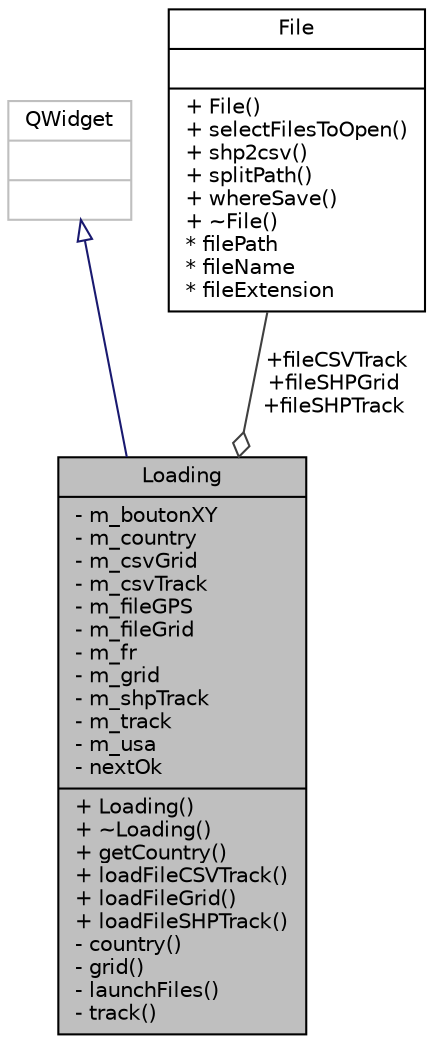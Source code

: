 digraph "Loading"
{
 // INTERACTIVE_SVG=YES
  bgcolor="transparent";
  edge [fontname="Helvetica",fontsize="10",labelfontname="Helvetica",labelfontsize="10"];
  node [fontname="Helvetica",fontsize="10",shape=record];
  Node1 [label="{Loading\n|- m_boutonXY\l- m_country\l- m_csvGrid\l- m_csvTrack\l- m_fileGPS\l- m_fileGrid\l- m_fr\l- m_grid\l- m_shpTrack\l- m_track\l- m_usa\l- nextOk\l|+ Loading()\l+ ~Loading()\l+ getCountry()\l+ loadFileCSVTrack()\l+ loadFileGrid()\l+ loadFileSHPTrack()\l- country()\l- grid()\l- launchFiles()\l- track()\l}",height=0.2,width=0.4,color="black", fillcolor="grey75", style="filled", fontcolor="black"];
  Node2 -> Node1 [dir="back",color="midnightblue",fontsize="10",style="solid",arrowtail="onormal",fontname="Helvetica"];
  Node2 [label="{QWidget\n||}",height=0.2,width=0.4,color="grey75"];
  Node3 -> Node1 [color="grey25",fontsize="10",style="solid",label=" +fileCSVTrack\n+fileSHPGrid\n+fileSHPTrack" ,arrowhead="odiamond",fontname="Helvetica"];
  Node3 [label="{File\n||+ File()\l+ selectFilesToOpen()\l+ shp2csv()\l+ splitPath()\l+ whereSave()\l+ ~File()\l* filePath\l* fileName\l* fileExtension\l}",height=0.2,width=0.4,color="black",URL="$class_file.html",tooltip="The File class. "];
}
